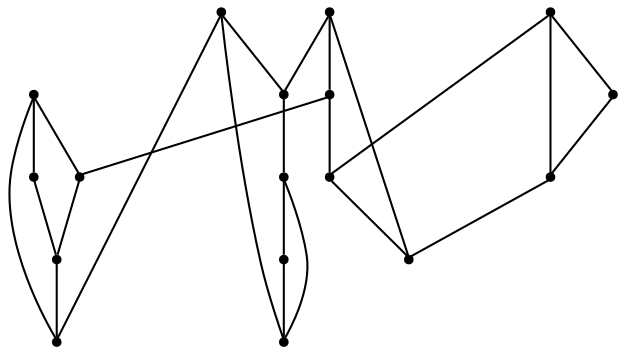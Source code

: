 graph {
  node [shape=point,comment="{\"directed\":false,\"doi\":\"10.1007/3-540-46648-7_16\",\"figure\":\"? (4)\"}"]

  v0 [pos="1465.1831589735957,1011.8201249149711"]
  v1 [pos="1479.9350066247434,988.0660443140603"]
  v2 [pos="1505.1881846412393,1061.0784823725544"]
  v3 [pos="1481.9352070391374,906.0520518902745"]
  v4 [pos="1528.9410772261892,1086.832950780748"]
  v5 [pos="1498.1872129493604,1095.834409762299"]
  v6 [pos="1367.9210174174473,813.0361172939142"]
  v7 [pos="1548.9436218531287,1137.8416634669939"]
  v8 [pos="1514.1892295750415,1148.5934458826273"]
  v9 [pos="1467.1833593879896,1039.0747252057258"]
  v10 [pos="1421.4276899685883,897.0504975249828"]
  v11 [pos="1463.4328842575082,964.5619644971896"]
  v12 [pos="1421.4276899685883,964.5619644971896"]
  v13 [pos="1395.924490874433,1062.828837601217"]
  v14 [pos="1364.9206373130623,1008.0694136736058"]
  v15 [pos="1492.436537404485,1031.8235260690967"]
  v16 [pos="1454.1817228666932,918.8042221131909"]

  v0 -- v9 [id="-1",pos="1465.1831589735957,1011.8201249149711 1461.5162863143373,1013.8864283731473 1461.1826945585724,1016.8261401894549 1461.1826945585724,1019.8214535820412 1461.1826945585724,1026.9012002423294 1463.0463525121595,1033.6703207613148 1467.1833593879896,1039.0747252057258"]
  v14 -- v12 [id="-2",pos="1364.9206373130623,1008.0694136736058 1421.4276899685883,964.5619644971896 1421.4276899685883,964.5619644971896 1421.4276899685883,964.5619644971896"]
  v10 -- v16 [id="-3",pos="1421.4276899685883,897.0504975249828 1454.1817228666932,918.8042221131909 1454.1817228666932,918.8042221131909 1454.1817228666932,918.8042221131909"]
  v16 -- v3 [id="-4",pos="1454.1817228666932,918.8042221131909 1481.9352070391374,906.0520518902745 1481.9352070391374,906.0520518902745 1481.9352070391374,906.0520518902745"]
  v11 -- v1 [id="-5",pos="1463.4328842575082,964.5619644971896 1479.9350066247434,988.0660443140603 1479.9350066247434,988.0660443140603 1479.9350066247434,988.0660443140603"]
  v0 -- v15 [id="-6",pos="1465.1831589735957,1011.8201249149711 1492.436537404485,1031.8235260690967 1492.436537404485,1031.8235260690967 1492.436537404485,1031.8235260690967"]
  v15 -- v2 [id="-7",pos="1492.436537404485,1031.8235260690967 1505.1881846412393,1061.0784823725544 1505.1881846412393,1061.0784823725544 1505.1881846412393,1061.0784823725544"]
  v8 -- v5 [id="-8",pos="1514.1892295750415,1148.5934458826273 1498.1872129493604,1095.834409762299 1498.1872129493604,1095.834409762299 1498.1872129493604,1095.834409762299"]
  v7 -- v4 [id="-9",pos="1548.9436218531287,1137.8416634669939 1528.9410772261892,1086.832950780748 1528.9410772261892,1086.832950780748 1528.9410772261892,1086.832950780748"]
  v1 -- v0 [id="-11",pos="1479.9350066247434,988.0660443140603 1470.3642994106349,992.1046276059308 1464.3858330748287,1000.9718594056174 1465.1831589735957,1011.8201249149711"]
  v14 -- v4 [id="-12",pos="1364.9206373130623,1008.0694136736058 1356.5586287912079,996.7667445775814 1354.1692222838196,983.0671127340001 1354.1692222838196,968.8127726903756 1354.1692222838196,899.8009830681265 1410.1762327840268,843.7913962474142 1480.1850594955208,843.7913962474142 1549.193674723906,843.7913962474142 1605.2006852241132,899.8009830681265 1605.2006852241132,968.8127726903756 1605.2006852241136,1020.8922707079643 1573.3051869286367,1065.5671289565312 1528.9410772261892,1086.832950780748"]
  v12 -- v10 [id="-13",pos="1421.4276899685883,964.5619644971896 1412.0676149814235,953.0753894847949 1404.1754725752567,940.0364866476277 1404.1754725752567,924.8052583567189 1404.1754725752567,912.501512678065 1409.8041781420916,901.4486347417535 1421.4276899685883,897.0504975249828"]
  v11 -- v12 [id="-14",pos="1463.4328842575082,964.5619644971896 1457.0101023549682,964.4435246314902 1451.247414951542,965.8122545686119 1445.1805825535384,965.8122545686117 1437.40828088874,965.8122545686117 1430.206871865295,963.7569116733341 1421.4276899685883,964.5619644971896"]
  v10 -- v3 [id="-15",pos="1421.4276899685883,897.0504975249828 1425.8714901049857,888.2970248680485 1435.0401457507264,884.798392459307 1445.1805825535384,884.798392459307 1460.6416188698515,884.798392459307 1474.1273514760449,893.6877622373916 1481.9352070391374,906.0520518902745"]
  v13 -- v9 [id="-16",pos="1395.924490874433,1062.828837601217 1467.1833593879896,1039.0747252057258 1467.1833593879896,1039.0747252057258 1467.1833593879896,1039.0747252057258"]
  v8 -- v6 [id="-17",pos="1514.1892295750415,1148.5934458826273 1501.9778430856932,1148.5992790186335 1489.7219977589405,1149.8437359540494 1477.184679391136,1149.8437359540494 1374.171798703877,1149.8437359540494 1291.1613672642045,1065.8293557229808 1291.1613672642045,963.8118667613287 1291.1613672642045,901.8162891426527 1321.2242812427794,846.7028916405957 1367.9210174174473,813.0361172939142"]
  v8 -- v7 [id="-18",pos="1514.1892295750415,1148.5934458826273 1525.6886738029823,1143.860161739468 1537.1438962500745,1140.3661706164366 1548.9436218531287,1137.8416634669939"]
  v6 -- v7 [id="-19",pos="1367.9210174174473,813.0361172939142 1398.3160889099922,790.1017360551837 1436.164524659348,776.7798672541273 1477.184679391136,776.7798672541273 1580.1975600783946,776.7798672541273 1664.2079486562343,860.7942474851959 1664.2079486562343,963.8118667613287 1664.2079486562343,1041.0007019293303 1616.1137482799836,1107.8831317426911 1548.9436218531287,1137.8416634669939"]
  v5 -- v4 [id="-20",pos="1498.1872129493604,1095.834409762299 1508.2928005210938,1091.1260947161409 1518.4427712235442,1088.315682743405 1528.9410772261892,1086.832950780748"]
  v13 -- v5 [id="-21",pos="1395.924490874433,1062.828837601217 1418.59526183129,1081.923890005741 1447.9014399925386,1093.834149133337 1480.1850594955208,1093.834149133337 1486.135823994912,1093.834149133337 1491.9899086682842,1093.4176623055628 1498.1872129493604,1095.834409762299"]
  v3 -- v11 [id="-22",pos="1481.9352070391374,906.0520518902745 1483.594293060316,912.0748771806884 1485.185608221182,918.2632487133283 1485.185608221182,924.8052583567189 1485.185608221182,941.4662677294348 1475.7422236669456,955.5040385362138 1463.4328842575082,964.5619644971896"]
  v2 -- v1 [id="-23",pos="1505.1881846412393,1061.0784823725544 1524.1905495781878,1060.828449793934 1542.192703032027,1041.8252107488695 1542.192703032027,1019.8214535820412 1542.192703032027,997.8176964152128 1524.1905495781878,978.8144573701484 1501.1875930537453,978.8144573701484 1492.787133229881,978.8144573701484 1484.969818468574,981.5844589510073 1479.9350066247434,988.0660443140603"]
  v14 -- v13 [id="-24",pos="1364.9206373130623,1008.0694136736058 1368.060332844992,1030.071633180374 1380.3802487661274,1048.1937171674197 1395.924490874433,1062.828837601217"]
  v9 -- v2 [id="-25",pos="1467.1833593879896,1039.0747252057258 1473.181300058691,1052.0865658449588 1486.264269019584,1060.8284497939342 1505.1881846412393,1061.0784823725544"]
}